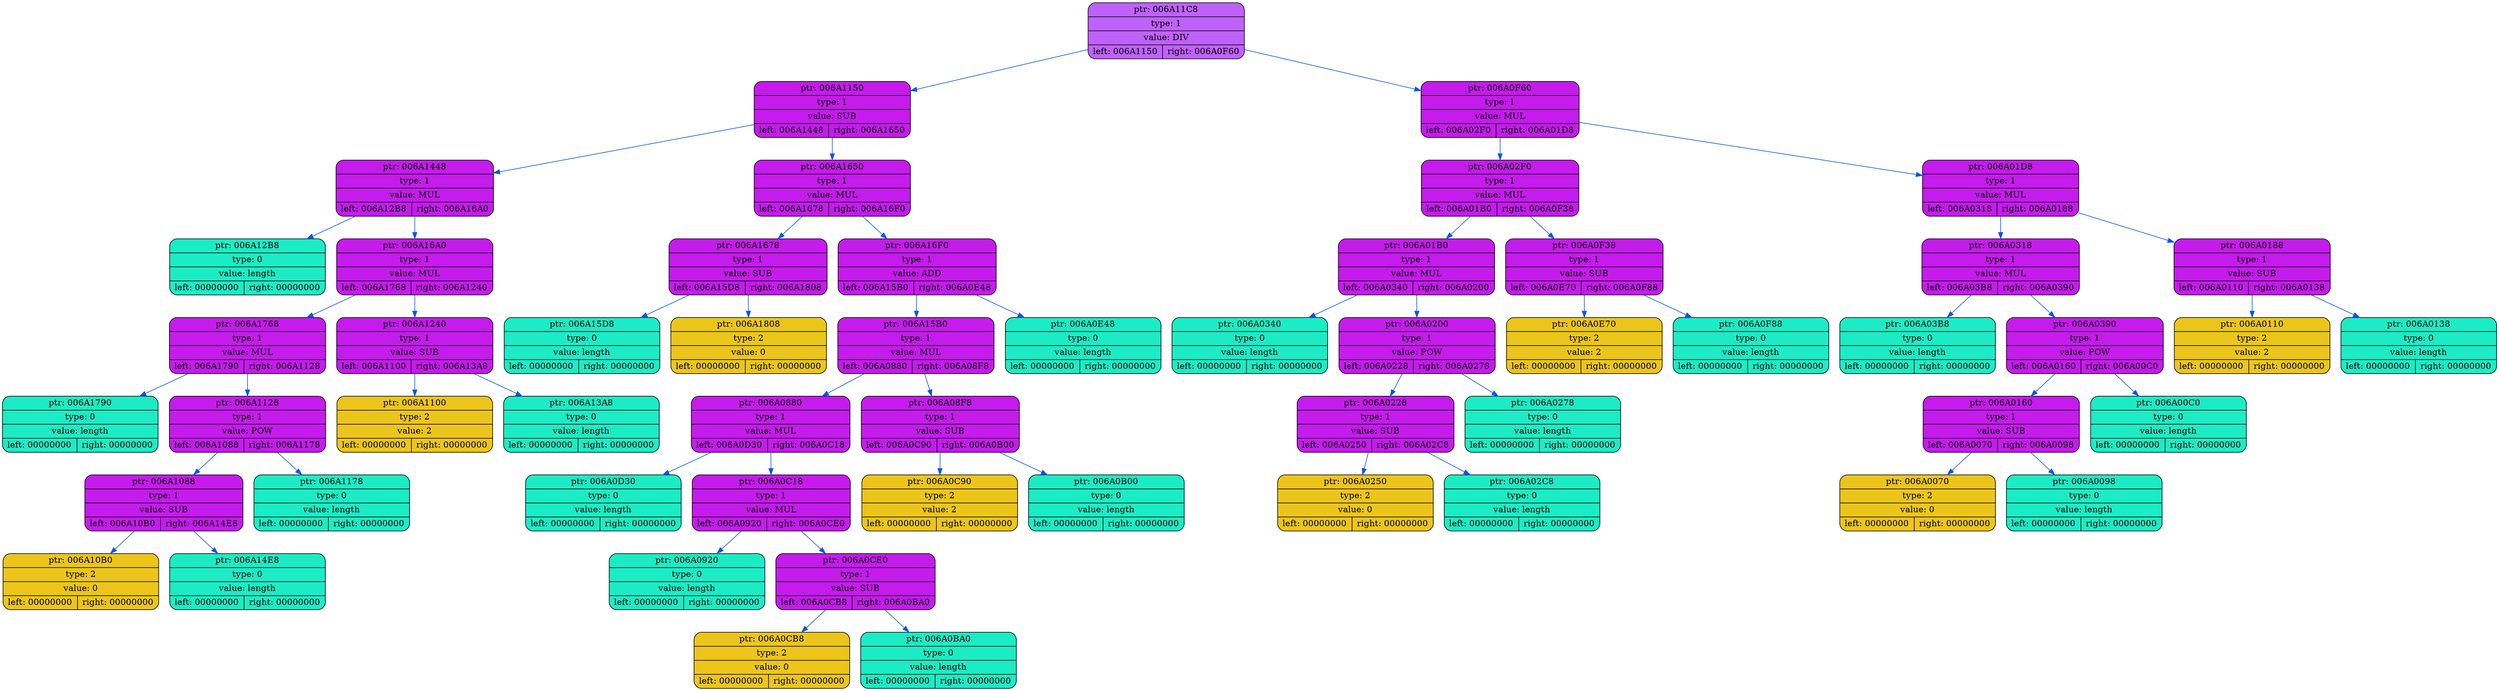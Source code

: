 digraph
{
    rankdir=TP

        node006A11C8[shape=record,style="rounded,filled",fillcolor="#BF62FC",label="{ ptr: 006A11C8 | type: 1 | value: DIV| { left: 006A1150 | right: 006A0F60 }}"];
    node006A11C8 -> node006A1150[color="#0855F0"]
    node006A1150[shape=record,style="rounded,filled",fillcolor="#C51BEC",label="{ ptr: 006A1150 | type: 1 | value: SUB| { left: 006A1448 | right: 006A1650 }}"];
    node006A1150 -> node006A1448[color="#0855F0"]
    node006A1448[shape=record,style="rounded,filled",fillcolor="#C51BEC",label="{ ptr: 006A1448 | type: 1 | value: MUL| { left: 006A12B8 | right: 006A16A0 }}"];
    node006A1448 -> node006A12B8[color="#0855F0"]
    node006A12B8[shape=record,style="rounded,filled",fillcolor="#1BECC5",label="{ ptr: 006A12B8 | type: 0 | value: length| { left: 00000000 | right: 00000000 }}"];
    node006A1448 -> node006A16A0[color="#0855F0"]
    node006A16A0[shape=record,style="rounded,filled",fillcolor="#C51BEC",label="{ ptr: 006A16A0 | type: 1 | value: MUL| { left: 006A1768 | right: 006A1240 }}"];
    node006A16A0 -> node006A1768[color="#0855F0"]
    node006A1768[shape=record,style="rounded,filled",fillcolor="#C51BEC",label="{ ptr: 006A1768 | type: 1 | value: MUL| { left: 006A1790 | right: 006A1128 }}"];
    node006A1768 -> node006A1790[color="#0855F0"]
    node006A1790[shape=record,style="rounded,filled",fillcolor="#1BECC5",label="{ ptr: 006A1790 | type: 0 | value: length| { left: 00000000 | right: 00000000 }}"];
    node006A1768 -> node006A1128[color="#0855F0"]
    node006A1128[shape=record,style="rounded,filled",fillcolor="#C51BEC",label="{ ptr: 006A1128 | type: 1 | value: POW| { left: 006A1088 | right: 006A1178 }}"];
    node006A1128 -> node006A1088[color="#0855F0"]
    node006A1088[shape=record,style="rounded,filled",fillcolor="#C51BEC",label="{ ptr: 006A1088 | type: 1 | value: SUB| { left: 006A10B0 | right: 006A14E8 }}"];
    node006A1088 -> node006A10B0[color="#0855F0"]
    node006A10B0[shape=record,style="rounded,filled",fillcolor="#ECC51B",label="{ ptr: 006A10B0 | type: 2 | value: 0| { left: 00000000 | right: 00000000 }}"];
    node006A1088 -> node006A14E8[color="#0855F0"]
    node006A14E8[shape=record,style="rounded,filled",fillcolor="#1BECC5",label="{ ptr: 006A14E8 | type: 0 | value: length| { left: 00000000 | right: 00000000 }}"];
    node006A1128 -> node006A1178[color="#0855F0"]
    node006A1178[shape=record,style="rounded,filled",fillcolor="#1BECC5",label="{ ptr: 006A1178 | type: 0 | value: length| { left: 00000000 | right: 00000000 }}"];
    node006A16A0 -> node006A1240[color="#0855F0"]
    node006A1240[shape=record,style="rounded,filled",fillcolor="#C51BEC",label="{ ptr: 006A1240 | type: 1 | value: SUB| { left: 006A1100 | right: 006A13A8 }}"];
    node006A1240 -> node006A1100[color="#0855F0"]
    node006A1100[shape=record,style="rounded,filled",fillcolor="#ECC51B",label="{ ptr: 006A1100 | type: 2 | value: 2| { left: 00000000 | right: 00000000 }}"];
    node006A1240 -> node006A13A8[color="#0855F0"]
    node006A13A8[shape=record,style="rounded,filled",fillcolor="#1BECC5",label="{ ptr: 006A13A8 | type: 0 | value: length| { left: 00000000 | right: 00000000 }}"];
    node006A1150 -> node006A1650[color="#0855F0"]
    node006A1650[shape=record,style="rounded,filled",fillcolor="#C51BEC",label="{ ptr: 006A1650 | type: 1 | value: MUL| { left: 006A1678 | right: 006A16F0 }}"];
    node006A1650 -> node006A1678[color="#0855F0"]
    node006A1678[shape=record,style="rounded,filled",fillcolor="#C51BEC",label="{ ptr: 006A1678 | type: 1 | value: SUB| { left: 006A15D8 | right: 006A1808 }}"];
    node006A1678 -> node006A15D8[color="#0855F0"]
    node006A15D8[shape=record,style="rounded,filled",fillcolor="#1BECC5",label="{ ptr: 006A15D8 | type: 0 | value: length| { left: 00000000 | right: 00000000 }}"];
    node006A1678 -> node006A1808[color="#0855F0"]
    node006A1808[shape=record,style="rounded,filled",fillcolor="#ECC51B",label="{ ptr: 006A1808 | type: 2 | value: 0| { left: 00000000 | right: 00000000 }}"];
    node006A1650 -> node006A16F0[color="#0855F0"]
    node006A16F0[shape=record,style="rounded,filled",fillcolor="#C51BEC",label="{ ptr: 006A16F0 | type: 1 | value: ADD| { left: 006A15B0 | right: 006A0E48 }}"];
    node006A16F0 -> node006A15B0[color="#0855F0"]
    node006A15B0[shape=record,style="rounded,filled",fillcolor="#C51BEC",label="{ ptr: 006A15B0 | type: 1 | value: MUL| { left: 006A0880 | right: 006A08F8 }}"];
    node006A15B0 -> node006A0880[color="#0855F0"]
    node006A0880[shape=record,style="rounded,filled",fillcolor="#C51BEC",label="{ ptr: 006A0880 | type: 1 | value: MUL| { left: 006A0D30 | right: 006A0C18 }}"];
    node006A0880 -> node006A0D30[color="#0855F0"]
    node006A0D30[shape=record,style="rounded,filled",fillcolor="#1BECC5",label="{ ptr: 006A0D30 | type: 0 | value: length| { left: 00000000 | right: 00000000 }}"];
    node006A0880 -> node006A0C18[color="#0855F0"]
    node006A0C18[shape=record,style="rounded,filled",fillcolor="#C51BEC",label="{ ptr: 006A0C18 | type: 1 | value: MUL| { left: 006A0920 | right: 006A0CE0 }}"];
    node006A0C18 -> node006A0920[color="#0855F0"]
    node006A0920[shape=record,style="rounded,filled",fillcolor="#1BECC5",label="{ ptr: 006A0920 | type: 0 | value: length| { left: 00000000 | right: 00000000 }}"];
    node006A0C18 -> node006A0CE0[color="#0855F0"]
    node006A0CE0[shape=record,style="rounded,filled",fillcolor="#C51BEC",label="{ ptr: 006A0CE0 | type: 1 | value: SUB| { left: 006A0CB8 | right: 006A0BA0 }}"];
    node006A0CE0 -> node006A0CB8[color="#0855F0"]
    node006A0CB8[shape=record,style="rounded,filled",fillcolor="#ECC51B",label="{ ptr: 006A0CB8 | type: 2 | value: 0| { left: 00000000 | right: 00000000 }}"];
    node006A0CE0 -> node006A0BA0[color="#0855F0"]
    node006A0BA0[shape=record,style="rounded,filled",fillcolor="#1BECC5",label="{ ptr: 006A0BA0 | type: 0 | value: length| { left: 00000000 | right: 00000000 }}"];
    node006A15B0 -> node006A08F8[color="#0855F0"]
    node006A08F8[shape=record,style="rounded,filled",fillcolor="#C51BEC",label="{ ptr: 006A08F8 | type: 1 | value: SUB| { left: 006A0C90 | right: 006A0B00 }}"];
    node006A08F8 -> node006A0C90[color="#0855F0"]
    node006A0C90[shape=record,style="rounded,filled",fillcolor="#ECC51B",label="{ ptr: 006A0C90 | type: 2 | value: 2| { left: 00000000 | right: 00000000 }}"];
    node006A08F8 -> node006A0B00[color="#0855F0"]
    node006A0B00[shape=record,style="rounded,filled",fillcolor="#1BECC5",label="{ ptr: 006A0B00 | type: 0 | value: length| { left: 00000000 | right: 00000000 }}"];
    node006A16F0 -> node006A0E48[color="#0855F0"]
    node006A0E48[shape=record,style="rounded,filled",fillcolor="#1BECC5",label="{ ptr: 006A0E48 | type: 0 | value: length| { left: 00000000 | right: 00000000 }}"];
    node006A11C8 -> node006A0F60[color="#0855F0"]
    node006A0F60[shape=record,style="rounded,filled",fillcolor="#C51BEC",label="{ ptr: 006A0F60 | type: 1 | value: MUL| { left: 006A02F0 | right: 006A01D8 }}"];
    node006A0F60 -> node006A02F0[color="#0855F0"]
    node006A02F0[shape=record,style="rounded,filled",fillcolor="#C51BEC",label="{ ptr: 006A02F0 | type: 1 | value: MUL| { left: 006A01B0 | right: 006A0F38 }}"];
    node006A02F0 -> node006A01B0[color="#0855F0"]
    node006A01B0[shape=record,style="rounded,filled",fillcolor="#C51BEC",label="{ ptr: 006A01B0 | type: 1 | value: MUL| { left: 006A0340 | right: 006A0200 }}"];
    node006A01B0 -> node006A0340[color="#0855F0"]
    node006A0340[shape=record,style="rounded,filled",fillcolor="#1BECC5",label="{ ptr: 006A0340 | type: 0 | value: length| { left: 00000000 | right: 00000000 }}"];
    node006A01B0 -> node006A0200[color="#0855F0"]
    node006A0200[shape=record,style="rounded,filled",fillcolor="#C51BEC",label="{ ptr: 006A0200 | type: 1 | value: POW| { left: 006A0228 | right: 006A0278 }}"];
    node006A0200 -> node006A0228[color="#0855F0"]
    node006A0228[shape=record,style="rounded,filled",fillcolor="#C51BEC",label="{ ptr: 006A0228 | type: 1 | value: SUB| { left: 006A0250 | right: 006A02C8 }}"];
    node006A0228 -> node006A0250[color="#0855F0"]
    node006A0250[shape=record,style="rounded,filled",fillcolor="#ECC51B",label="{ ptr: 006A0250 | type: 2 | value: 0| { left: 00000000 | right: 00000000 }}"];
    node006A0228 -> node006A02C8[color="#0855F0"]
    node006A02C8[shape=record,style="rounded,filled",fillcolor="#1BECC5",label="{ ptr: 006A02C8 | type: 0 | value: length| { left: 00000000 | right: 00000000 }}"];
    node006A0200 -> node006A0278[color="#0855F0"]
    node006A0278[shape=record,style="rounded,filled",fillcolor="#1BECC5",label="{ ptr: 006A0278 | type: 0 | value: length| { left: 00000000 | right: 00000000 }}"];
    node006A02F0 -> node006A0F38[color="#0855F0"]
    node006A0F38[shape=record,style="rounded,filled",fillcolor="#C51BEC",label="{ ptr: 006A0F38 | type: 1 | value: SUB| { left: 006A0E70 | right: 006A0F88 }}"];
    node006A0F38 -> node006A0E70[color="#0855F0"]
    node006A0E70[shape=record,style="rounded,filled",fillcolor="#ECC51B",label="{ ptr: 006A0E70 | type: 2 | value: 2| { left: 00000000 | right: 00000000 }}"];
    node006A0F38 -> node006A0F88[color="#0855F0"]
    node006A0F88[shape=record,style="rounded,filled",fillcolor="#1BECC5",label="{ ptr: 006A0F88 | type: 0 | value: length| { left: 00000000 | right: 00000000 }}"];
    node006A0F60 -> node006A01D8[color="#0855F0"]
    node006A01D8[shape=record,style="rounded,filled",fillcolor="#C51BEC",label="{ ptr: 006A01D8 | type: 1 | value: MUL| { left: 006A0318 | right: 006A0188 }}"];
    node006A01D8 -> node006A0318[color="#0855F0"]
    node006A0318[shape=record,style="rounded,filled",fillcolor="#C51BEC",label="{ ptr: 006A0318 | type: 1 | value: MUL| { left: 006A03B8 | right: 006A0390 }}"];
    node006A0318 -> node006A03B8[color="#0855F0"]
    node006A03B8[shape=record,style="rounded,filled",fillcolor="#1BECC5",label="{ ptr: 006A03B8 | type: 0 | value: length| { left: 00000000 | right: 00000000 }}"];
    node006A0318 -> node006A0390[color="#0855F0"]
    node006A0390[shape=record,style="rounded,filled",fillcolor="#C51BEC",label="{ ptr: 006A0390 | type: 1 | value: POW| { left: 006A0160 | right: 006A00C0 }}"];
    node006A0390 -> node006A0160[color="#0855F0"]
    node006A0160[shape=record,style="rounded,filled",fillcolor="#C51BEC",label="{ ptr: 006A0160 | type: 1 | value: SUB| { left: 006A0070 | right: 006A0098 }}"];
    node006A0160 -> node006A0070[color="#0855F0"]
    node006A0070[shape=record,style="rounded,filled",fillcolor="#ECC51B",label="{ ptr: 006A0070 | type: 2 | value: 0| { left: 00000000 | right: 00000000 }}"];
    node006A0160 -> node006A0098[color="#0855F0"]
    node006A0098[shape=record,style="rounded,filled",fillcolor="#1BECC5",label="{ ptr: 006A0098 | type: 0 | value: length| { left: 00000000 | right: 00000000 }}"];
    node006A0390 -> node006A00C0[color="#0855F0"]
    node006A00C0[shape=record,style="rounded,filled",fillcolor="#1BECC5",label="{ ptr: 006A00C0 | type: 0 | value: length| { left: 00000000 | right: 00000000 }}"];
    node006A01D8 -> node006A0188[color="#0855F0"]
    node006A0188[shape=record,style="rounded,filled",fillcolor="#C51BEC",label="{ ptr: 006A0188 | type: 1 | value: SUB| { left: 006A0110 | right: 006A0138 }}"];
    node006A0188 -> node006A0110[color="#0855F0"]
    node006A0110[shape=record,style="rounded,filled",fillcolor="#ECC51B",label="{ ptr: 006A0110 | type: 2 | value: 2| { left: 00000000 | right: 00000000 }}"];
    node006A0188 -> node006A0138[color="#0855F0"]
    node006A0138[shape=record,style="rounded,filled",fillcolor="#1BECC5",label="{ ptr: 006A0138 | type: 0 | value: length| { left: 00000000 | right: 00000000 }}"];
}